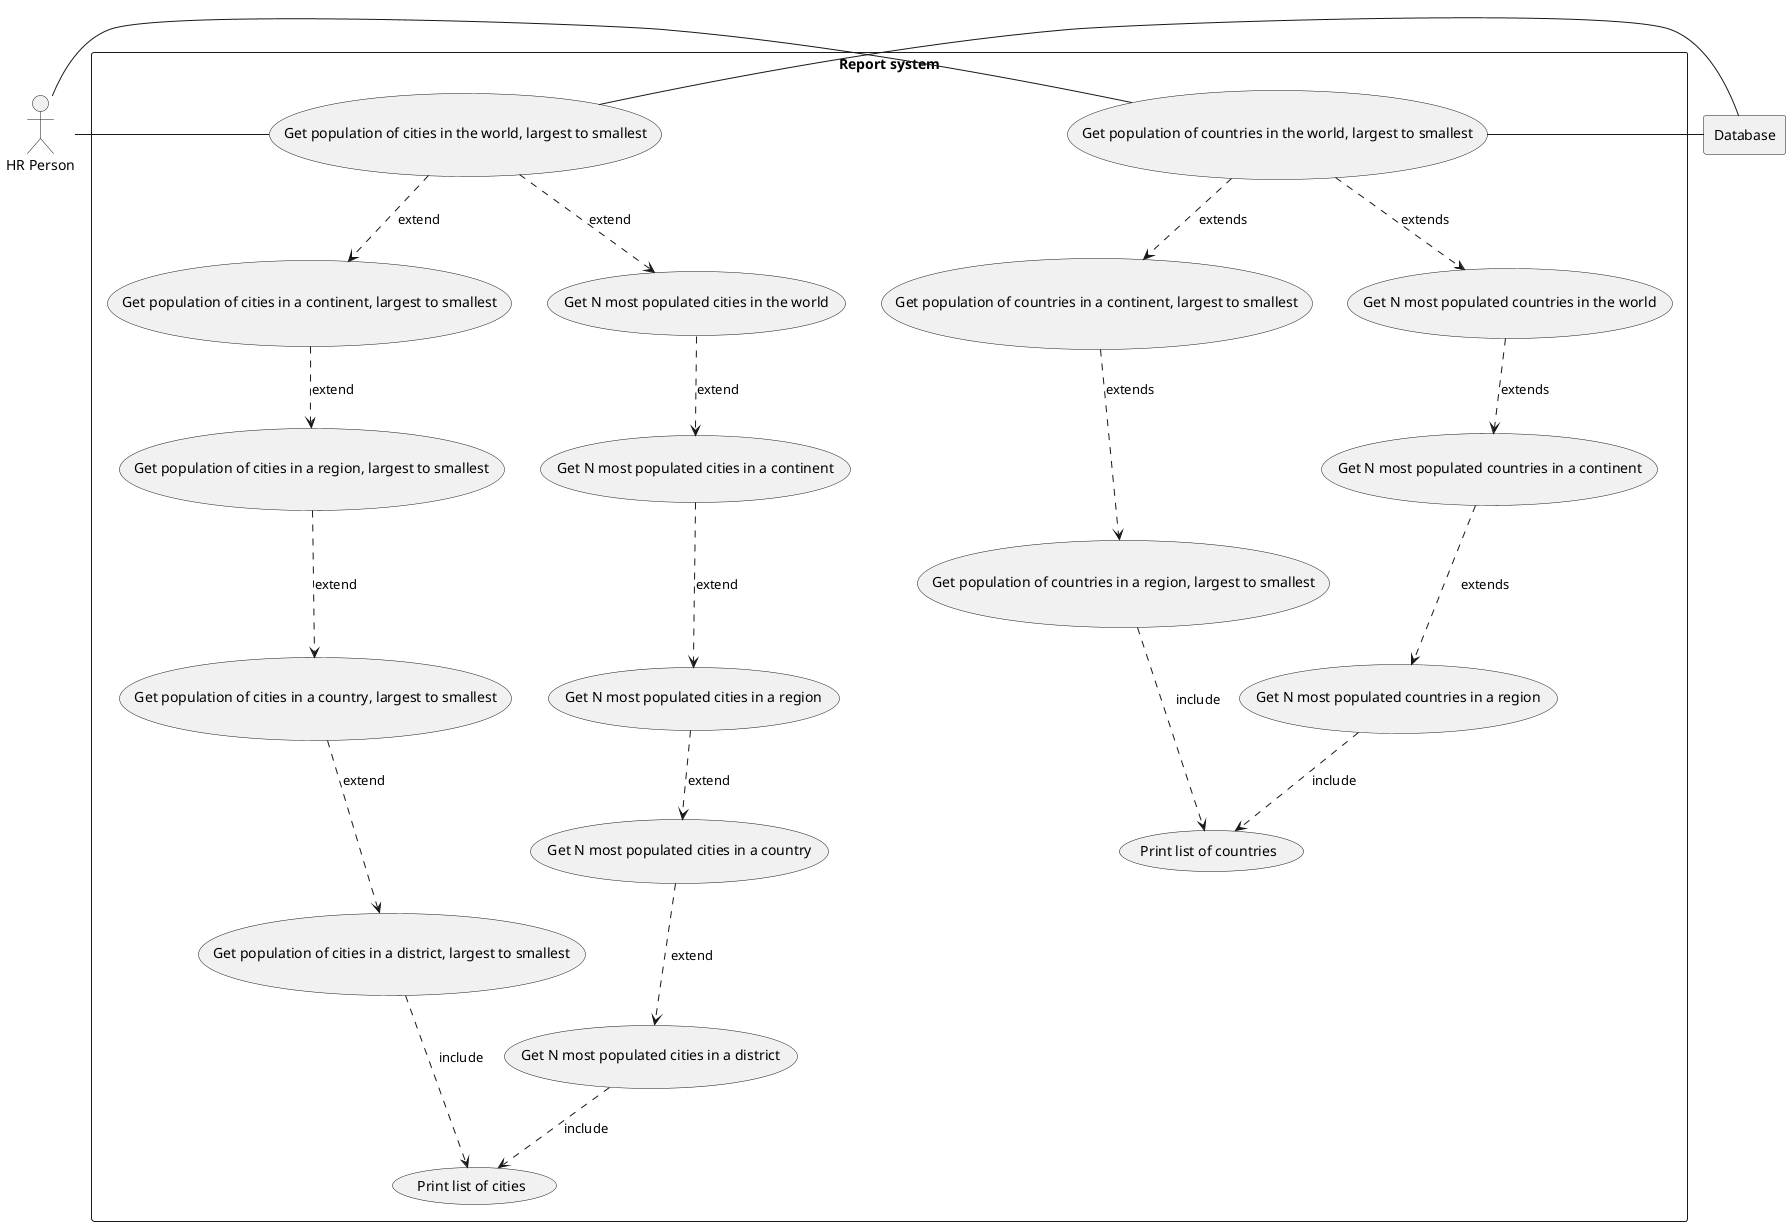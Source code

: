 @startuml

actor HR as "HR Person"

rectangle Database

rectangle "Report system" {

    usecase UC1 as "Get population of countries in the world, largest to smallest"

    usecase UCa as "Print list of countries"

    HR - UC1
    UC1 - Database

    usecase UC2 as "Get population of countries in a continent, largest to smallest"

    UC1 ..> UC2 : extends

    usecase UC3 as "Get population of countries in a region, largest to smallest"

    UC2 ..> UC3 : extends
    UC3 ..> UCa : include

    usecase UC4 as "Get N most populated countries in the world"

    UC1 ..> UC4 : extends

    usecase UC5 as "Get N most populated countries in a continent"

    UC4 ..> UC5 : extends

    usecase UC6 as "Get N most populated countries in a region"

    UC5 ..> UC6 : extends
    UC6 ..> UCa : include

    usecase UC7 as "Get population of cities in the world, largest to smallest"

    usecase UCb as "Print list of cities"

    HR - UC7
    UC7 - Database

    usecase UC8 as "Get population of cities in a continent, largest to smallest"

    UC7 ..> UC8 : extend

    usecase UC9 as "Get population of cities in a region, largest to smallest"

    UC8 ..> UC9 : extend

    usecase UC10 as "Get population of cities in a country, largest to smallest"

    UC9 ..> UC10 : extend

    usecase UC11 as "Get population of cities in a district, largest to smallest"

    UC10 ..> UC11 : extend
    UC11 ..> UCb : include

    usecase UC12 as "Get N most populated cities in the world"

    UC7 ..> UC12 : extend

    usecase UC13 as "Get N most populated cities in a continent"

    UC12 ..> UC13 : extend

    usecase UC14 as "Get N most populated cities in a region"

    UC13 ..> UC14 : extend

    usecase UC15 as "Get N most populated cities in a country"

    UC14 ..> UC15 : extend

    usecase UC16 as "Get N most populated cities in a district"

    UC15 ..> UC16 : extend
    UC16 ..> UCb : include


}

@enduml
